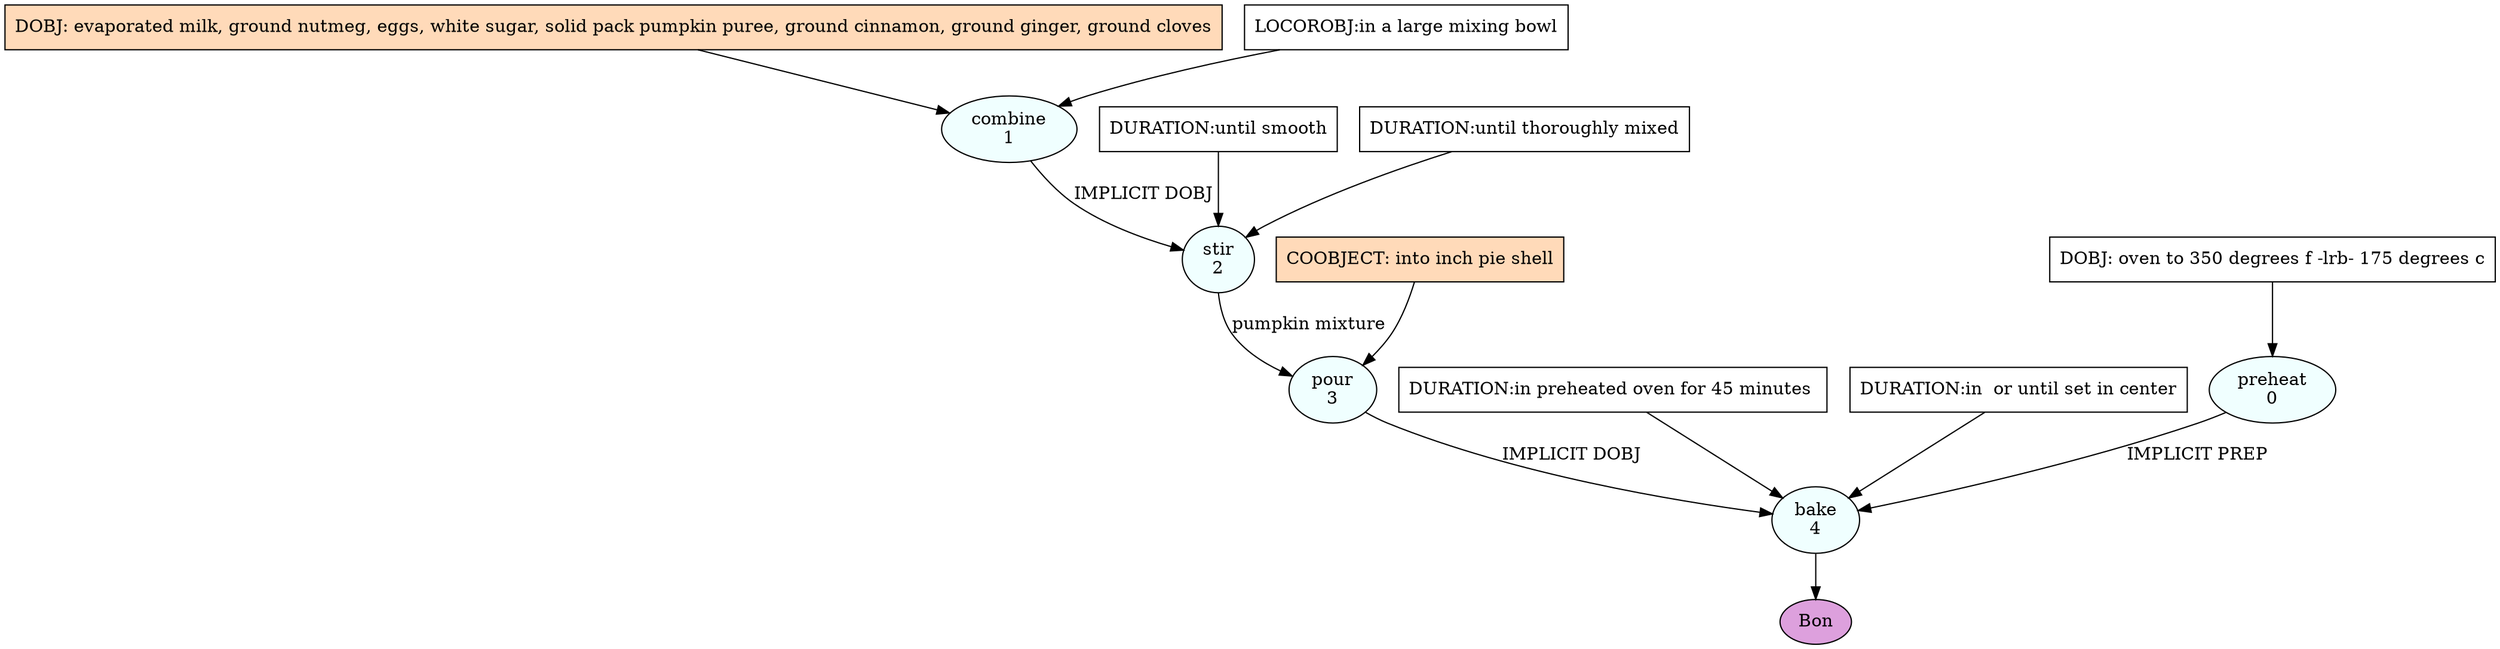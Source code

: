 digraph recipe {
E0[label="preheat
0", shape=oval, style=filled, fillcolor=azure]
E1[label="combine
1", shape=oval, style=filled, fillcolor=azure]
E2[label="stir
2", shape=oval, style=filled, fillcolor=azure]
E3[label="pour
3", shape=oval, style=filled, fillcolor=azure]
E4[label="bake
4", shape=oval, style=filled, fillcolor=azure]
D1[label="DOBJ: evaporated milk, ground nutmeg, eggs, white sugar, solid pack pumpkin puree, ground cinnamon, ground ginger, ground cloves", shape=box, style=filled, fillcolor=peachpuff]
D1 -> E1
P1_0[label="LOCOROBJ:in a large mixing bowl", shape=box, style=filled, fillcolor=white]
P1_0 -> E1
D0[label="DOBJ: oven to 350 degrees f -lrb- 175 degrees c", shape=box, style=filled, fillcolor=white]
D0 -> E0
E1 -> E2 [label="IMPLICIT DOBJ"]
P2_0_0[label="DURATION:until smooth", shape=box, style=filled, fillcolor=white]
P2_0_0 -> E2
P2_0_1[label="DURATION:until thoroughly mixed", shape=box, style=filled, fillcolor=white]
P2_0_1 -> E2
E2 -> E3 [label="pumpkin mixture"]
P3_0_ing[label="COOBJECT: into inch pie shell", shape=box, style=filled, fillcolor=peachpuff]
P3_0_ing -> E3
E3 -> E4 [label="IMPLICIT DOBJ"]
E0 -> E4 [label="IMPLICIT PREP"]
P4_1_0[label="DURATION:in preheated oven for 45 minutes ", shape=box, style=filled, fillcolor=white]
P4_1_0 -> E4
P4_1_1[label="DURATION:in  or until set in center", shape=box, style=filled, fillcolor=white]
P4_1_1 -> E4
EOR[label="Bon", shape=oval, style=filled, fillcolor=plum]
E4 -> EOR
}

